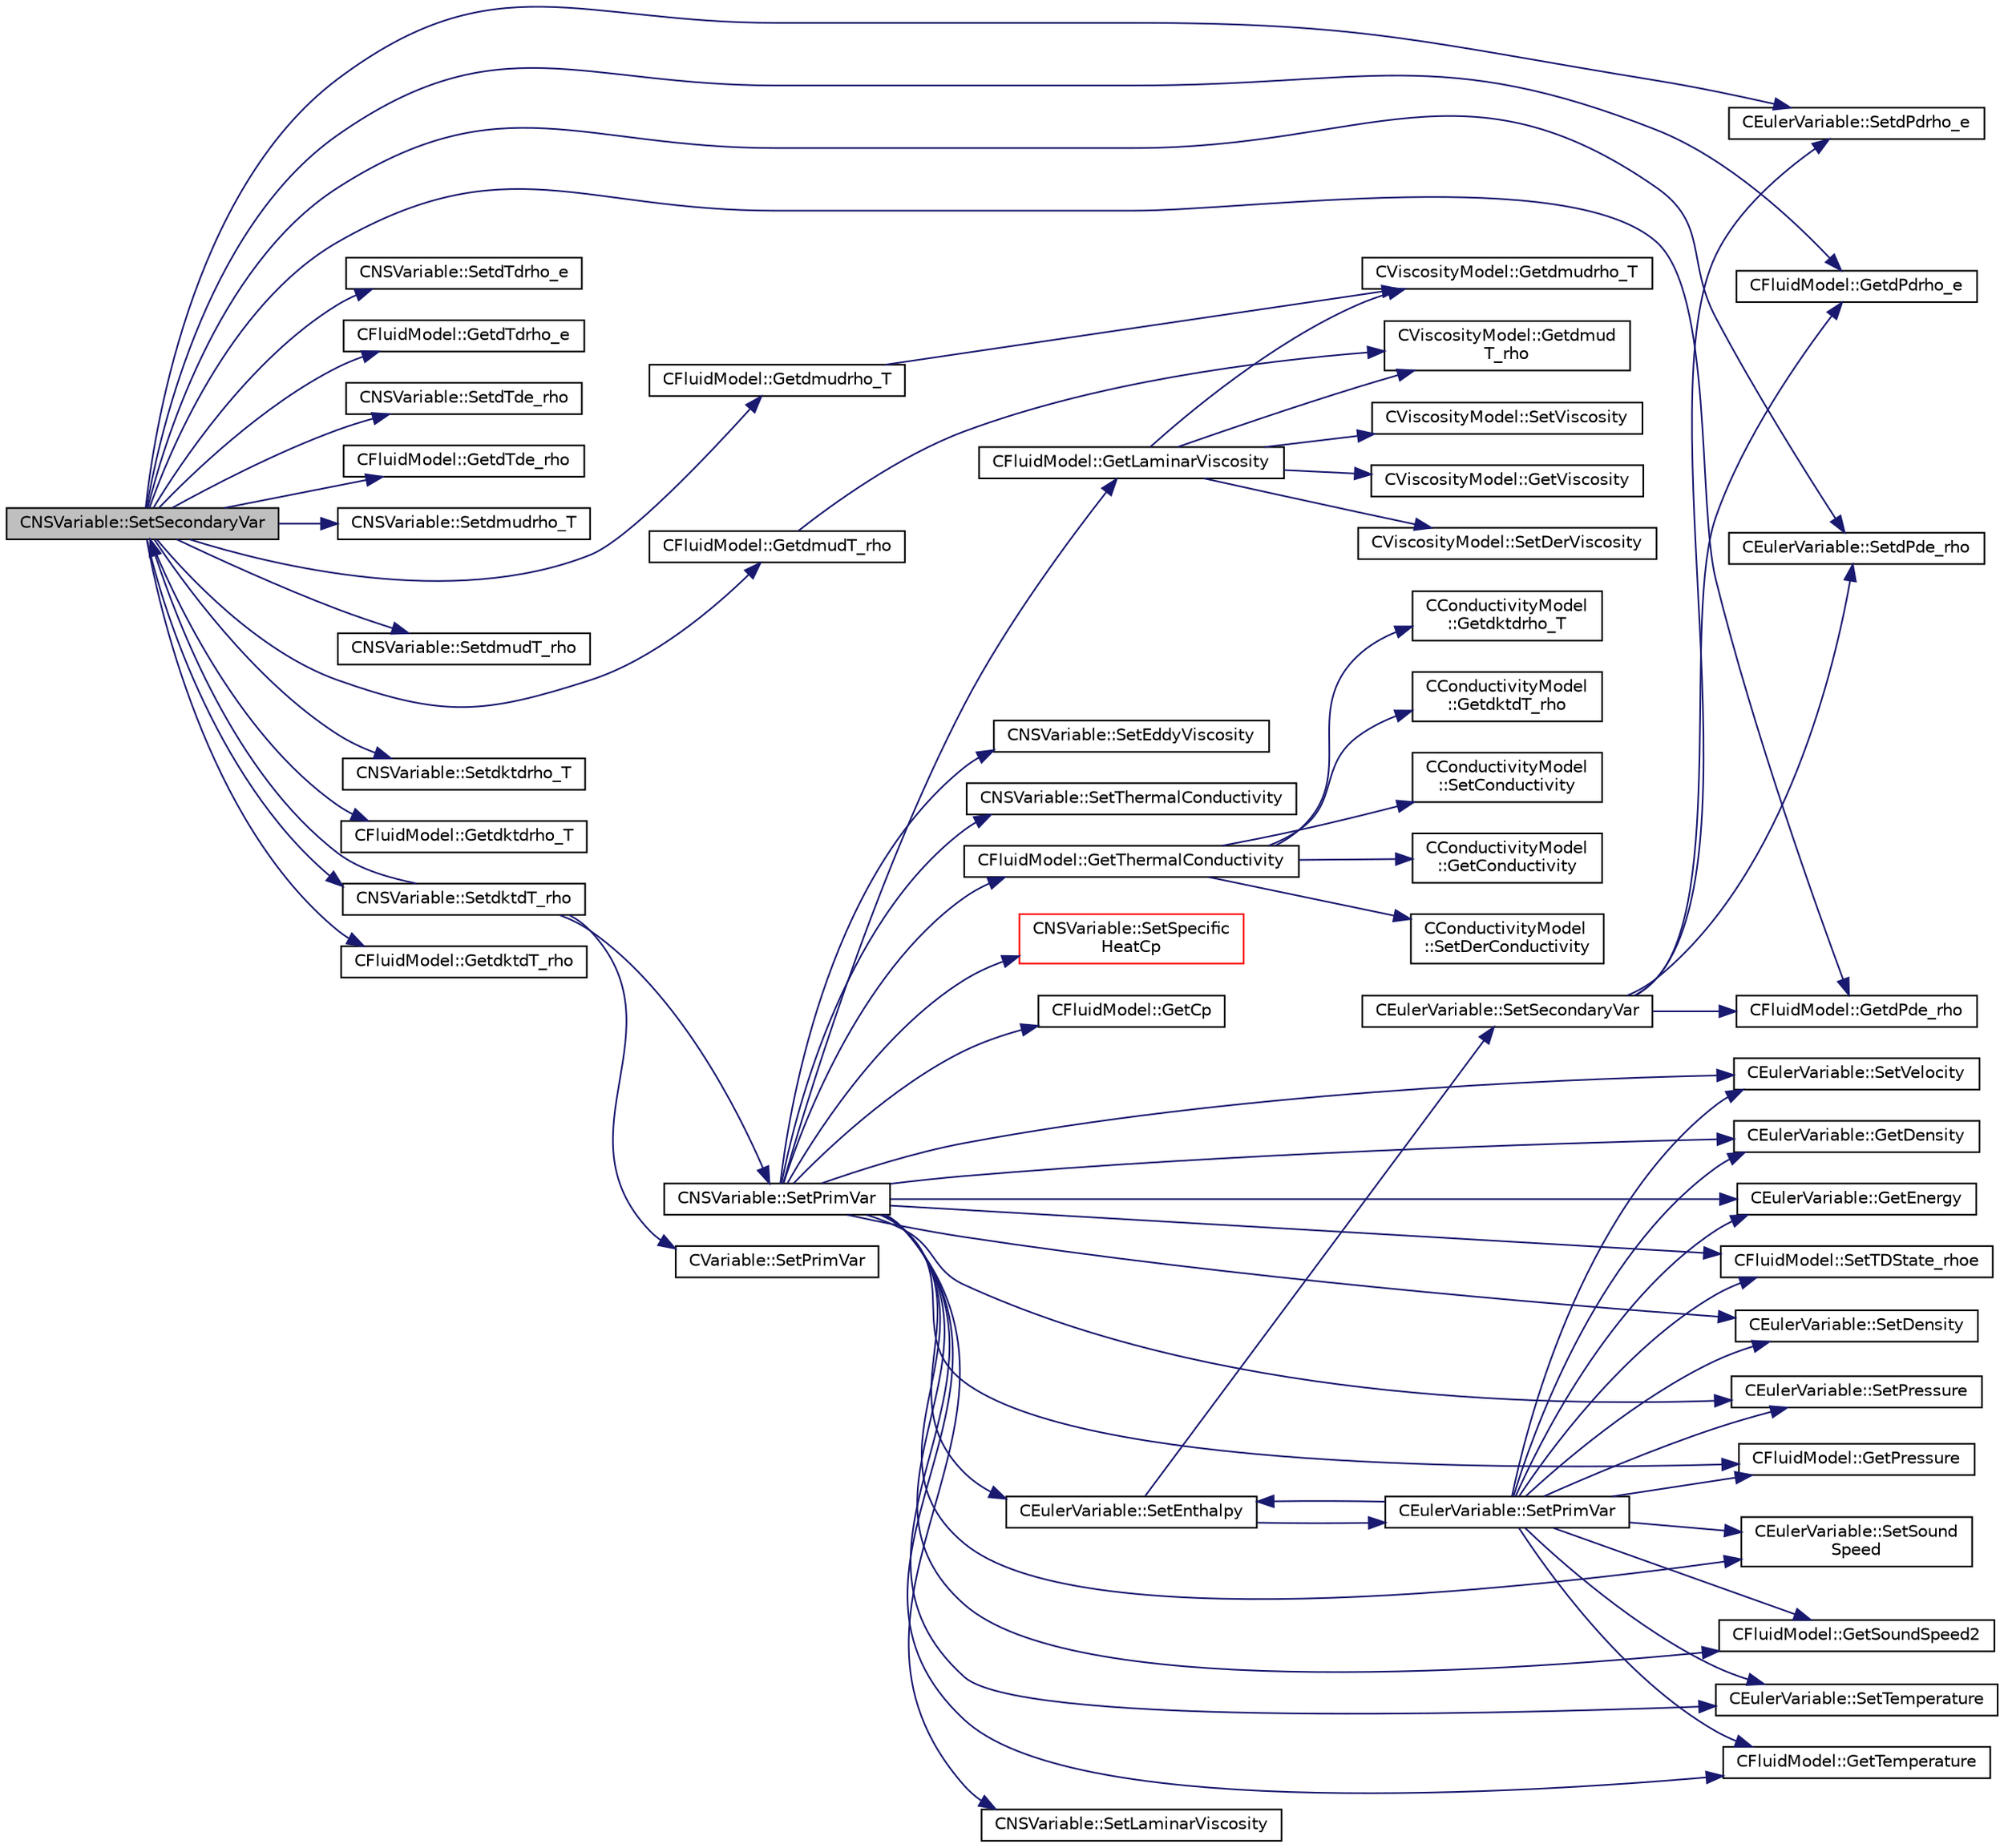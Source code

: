 digraph "CNSVariable::SetSecondaryVar"
{
  edge [fontname="Helvetica",fontsize="10",labelfontname="Helvetica",labelfontsize="10"];
  node [fontname="Helvetica",fontsize="10",shape=record];
  rankdir="LR";
  Node195 [label="CNSVariable::SetSecondaryVar",height=0.2,width=0.4,color="black", fillcolor="grey75", style="filled", fontcolor="black"];
  Node195 -> Node196 [color="midnightblue",fontsize="10",style="solid",fontname="Helvetica"];
  Node196 [label="CEulerVariable::SetdPdrho_e",height=0.2,width=0.4,color="black", fillcolor="white", style="filled",URL="$class_c_euler_variable.html#adb61c56c7cad26a064966300021645d7",tooltip="A virtual member. "];
  Node195 -> Node197 [color="midnightblue",fontsize="10",style="solid",fontname="Helvetica"];
  Node197 [label="CFluidModel::GetdPdrho_e",height=0.2,width=0.4,color="black", fillcolor="white", style="filled",URL="$class_c_fluid_model.html#ad4754fda288f96e22a395b5938a018dc",tooltip="Get fluid pressure partial derivative. "];
  Node195 -> Node198 [color="midnightblue",fontsize="10",style="solid",fontname="Helvetica"];
  Node198 [label="CEulerVariable::SetdPde_rho",height=0.2,width=0.4,color="black", fillcolor="white", style="filled",URL="$class_c_euler_variable.html#a8df6d00795913b8152ffe2c49f902456",tooltip="A virtual member. "];
  Node195 -> Node199 [color="midnightblue",fontsize="10",style="solid",fontname="Helvetica"];
  Node199 [label="CFluidModel::GetdPde_rho",height=0.2,width=0.4,color="black", fillcolor="white", style="filled",URL="$class_c_fluid_model.html#aad64c09dba03173f53b7d3c02f66df05",tooltip="Get fluid pressure partial derivative. "];
  Node195 -> Node200 [color="midnightblue",fontsize="10",style="solid",fontname="Helvetica"];
  Node200 [label="CNSVariable::SetdTdrho_e",height=0.2,width=0.4,color="black", fillcolor="white", style="filled",URL="$class_c_n_s_variable.html#a6a3e8bf8015acc5aee17276b775e7a3b",tooltip="Set the derivative of temperature with respect to density (at constant internal energy). "];
  Node195 -> Node201 [color="midnightblue",fontsize="10",style="solid",fontname="Helvetica"];
  Node201 [label="CFluidModel::GetdTdrho_e",height=0.2,width=0.4,color="black", fillcolor="white", style="filled",URL="$class_c_fluid_model.html#a162156c51181073ce3d6596123474947",tooltip="Get fluid temperature partial derivative. "];
  Node195 -> Node202 [color="midnightblue",fontsize="10",style="solid",fontname="Helvetica"];
  Node202 [label="CNSVariable::SetdTde_rho",height=0.2,width=0.4,color="black", fillcolor="white", style="filled",URL="$class_c_n_s_variable.html#a812070edbc6e46c7e7d87ca50d860fa8",tooltip="Set the derivative of temperature with respect to internal energy (at constant density). "];
  Node195 -> Node203 [color="midnightblue",fontsize="10",style="solid",fontname="Helvetica"];
  Node203 [label="CFluidModel::GetdTde_rho",height=0.2,width=0.4,color="black", fillcolor="white", style="filled",URL="$class_c_fluid_model.html#a2efb2863a2a0305d07479e151c2cda44",tooltip="Get fluid temperature partial derivative. "];
  Node195 -> Node204 [color="midnightblue",fontsize="10",style="solid",fontname="Helvetica"];
  Node204 [label="CNSVariable::Setdmudrho_T",height=0.2,width=0.4,color="black", fillcolor="white", style="filled",URL="$class_c_n_s_variable.html#a06236bec641147363b72294111efe689",tooltip="Set the derivative of laminar viscosity with respect to density (at constant temperature). "];
  Node195 -> Node205 [color="midnightblue",fontsize="10",style="solid",fontname="Helvetica"];
  Node205 [label="CFluidModel::Getdmudrho_T",height=0.2,width=0.4,color="black", fillcolor="white", style="filled",URL="$class_c_fluid_model.html#a5ac056a1f3b0bf198444632853d77c71",tooltip="Get fluid dynamic viscosity partial derivative. "];
  Node205 -> Node206 [color="midnightblue",fontsize="10",style="solid",fontname="Helvetica"];
  Node206 [label="CViscosityModel::Getdmudrho_T",height=0.2,width=0.4,color="black", fillcolor="white", style="filled",URL="$class_c_viscosity_model.html#aeb8f1e75690ad356aa3cef03e63079a5",tooltip="return viscosity partial derivative value. "];
  Node195 -> Node207 [color="midnightblue",fontsize="10",style="solid",fontname="Helvetica"];
  Node207 [label="CNSVariable::SetdmudT_rho",height=0.2,width=0.4,color="black", fillcolor="white", style="filled",URL="$class_c_n_s_variable.html#aadc2f7646fd33ea65e425749cf3b9ba5",tooltip="Set the derivative of laminar viscosity with respect to temperature (at constant density). "];
  Node195 -> Node208 [color="midnightblue",fontsize="10",style="solid",fontname="Helvetica"];
  Node208 [label="CFluidModel::GetdmudT_rho",height=0.2,width=0.4,color="black", fillcolor="white", style="filled",URL="$class_c_fluid_model.html#abe5c1bbc7a5822be2ca700a296a0090a",tooltip="Get fluid dynamic viscosity partial derivative. "];
  Node208 -> Node209 [color="midnightblue",fontsize="10",style="solid",fontname="Helvetica"];
  Node209 [label="CViscosityModel::Getdmud\lT_rho",height=0.2,width=0.4,color="black", fillcolor="white", style="filled",URL="$class_c_viscosity_model.html#a1452210f8279fae334c664ca4a4ae43a",tooltip="return viscosity partial derivative value. "];
  Node195 -> Node210 [color="midnightblue",fontsize="10",style="solid",fontname="Helvetica"];
  Node210 [label="CNSVariable::Setdktdrho_T",height=0.2,width=0.4,color="black", fillcolor="white", style="filled",URL="$class_c_n_s_variable.html#a15eefbcf39f526ee9dd8b32929821829",tooltip="Set the derivative of thermal conductivity with respect to density (at constant temperature). "];
  Node195 -> Node211 [color="midnightblue",fontsize="10",style="solid",fontname="Helvetica"];
  Node211 [label="CFluidModel::Getdktdrho_T",height=0.2,width=0.4,color="black", fillcolor="white", style="filled",URL="$class_c_fluid_model.html#a7e6a7e5ea6d89a691dedbe8ad25e2215",tooltip="Get fluid thermal conductivity partial derivative. "];
  Node195 -> Node212 [color="midnightblue",fontsize="10",style="solid",fontname="Helvetica"];
  Node212 [label="CNSVariable::SetdktdT_rho",height=0.2,width=0.4,color="black", fillcolor="white", style="filled",URL="$class_c_n_s_variable.html#a3d749ea73bdc0f7dd45aa2ed713e768b",tooltip="Set the derivative of thermal conductivity with respect to temperature (at constant density)..."];
  Node212 -> Node213 [color="midnightblue",fontsize="10",style="solid",fontname="Helvetica"];
  Node213 [label="CNSVariable::SetPrimVar",height=0.2,width=0.4,color="black", fillcolor="white", style="filled",URL="$class_c_n_s_variable.html#a0db8c1ede5090174259a69548d20c9fe",tooltip="Set all the primitive variables for compressible flows. "];
  Node213 -> Node214 [color="midnightblue",fontsize="10",style="solid",fontname="Helvetica"];
  Node214 [label="CEulerVariable::SetVelocity",height=0.2,width=0.4,color="black", fillcolor="white", style="filled",URL="$class_c_euler_variable.html#a664c1a6685b067d3df3af00b88282d66",tooltip="Set the velocity vector from the solution. "];
  Node213 -> Node215 [color="midnightblue",fontsize="10",style="solid",fontname="Helvetica"];
  Node215 [label="CEulerVariable::GetDensity",height=0.2,width=0.4,color="black", fillcolor="white", style="filled",URL="$class_c_euler_variable.html#ab8ef32400854040ecb883825f907bed3",tooltip="Get the density of the flow. "];
  Node213 -> Node216 [color="midnightblue",fontsize="10",style="solid",fontname="Helvetica"];
  Node216 [label="CEulerVariable::GetEnergy",height=0.2,width=0.4,color="black", fillcolor="white", style="filled",URL="$class_c_euler_variable.html#afe285abdcb5077b50d80c03096566e2c",tooltip="Get the energy of the flow. "];
  Node213 -> Node217 [color="midnightblue",fontsize="10",style="solid",fontname="Helvetica"];
  Node217 [label="CFluidModel::SetTDState_rhoe",height=0.2,width=0.4,color="black", fillcolor="white", style="filled",URL="$class_c_fluid_model.html#a90fdefd3a55d97d55d5211988c9a7ab1",tooltip="virtual member that would be different for each gas model implemented "];
  Node213 -> Node218 [color="midnightblue",fontsize="10",style="solid",fontname="Helvetica"];
  Node218 [label="CEulerVariable::SetDensity",height=0.2,width=0.4,color="black", fillcolor="white", style="filled",URL="$class_c_euler_variable.html#a21145ed1dfb7720dbc78937ca705db8e",tooltip="Set the value of the density for the incompressible flows. "];
  Node213 -> Node219 [color="midnightblue",fontsize="10",style="solid",fontname="Helvetica"];
  Node219 [label="CEulerVariable::SetPressure",height=0.2,width=0.4,color="black", fillcolor="white", style="filled",URL="$class_c_euler_variable.html#a6f087f26ae7d37bbbfc29c975cdddf59",tooltip="Set the value of the pressure. "];
  Node213 -> Node220 [color="midnightblue",fontsize="10",style="solid",fontname="Helvetica"];
  Node220 [label="CFluidModel::GetPressure",height=0.2,width=0.4,color="black", fillcolor="white", style="filled",URL="$class_c_fluid_model.html#a169d9e9a0c7f8b5d35642940c62c4ecb",tooltip="Get fluid pressure. "];
  Node213 -> Node221 [color="midnightblue",fontsize="10",style="solid",fontname="Helvetica"];
  Node221 [label="CEulerVariable::SetSound\lSpeed",height=0.2,width=0.4,color="black", fillcolor="white", style="filled",URL="$class_c_euler_variable.html#ace248119508c708304bae6b3532172bf",tooltip="Set the value of the speed of the sound. "];
  Node213 -> Node222 [color="midnightblue",fontsize="10",style="solid",fontname="Helvetica"];
  Node222 [label="CFluidModel::GetSoundSpeed2",height=0.2,width=0.4,color="black", fillcolor="white", style="filled",URL="$class_c_fluid_model.html#a8c0910de10905f2ddcf02f1a9bb7ff61",tooltip="Get fluid speed of sound squared. "];
  Node213 -> Node223 [color="midnightblue",fontsize="10",style="solid",fontname="Helvetica"];
  Node223 [label="CEulerVariable::SetTemperature",height=0.2,width=0.4,color="black", fillcolor="white", style="filled",URL="$class_c_euler_variable.html#a2c4edfb4b571cdfbe7e3f815e217deef",tooltip="Set the value of the temperature. "];
  Node213 -> Node224 [color="midnightblue",fontsize="10",style="solid",fontname="Helvetica"];
  Node224 [label="CFluidModel::GetTemperature",height=0.2,width=0.4,color="black", fillcolor="white", style="filled",URL="$class_c_fluid_model.html#aeba3f29d27211ff50acad59477105969",tooltip="Get fluid temperature. "];
  Node213 -> Node225 [color="midnightblue",fontsize="10",style="solid",fontname="Helvetica"];
  Node225 [label="CEulerVariable::SetEnthalpy",height=0.2,width=0.4,color="black", fillcolor="white", style="filled",URL="$class_c_euler_variable.html#ae090e3adc40d949b8dca77043daccddd",tooltip="Set the value of the enthalpy. "];
  Node225 -> Node226 [color="midnightblue",fontsize="10",style="solid",fontname="Helvetica"];
  Node226 [label="CEulerVariable::SetPrimVar",height=0.2,width=0.4,color="black", fillcolor="white", style="filled",URL="$class_c_euler_variable.html#a674dd196e3eed72a762eedec72b534fc",tooltip="Set all the primitive variables for compressible flows. "];
  Node226 -> Node214 [color="midnightblue",fontsize="10",style="solid",fontname="Helvetica"];
  Node226 -> Node215 [color="midnightblue",fontsize="10",style="solid",fontname="Helvetica"];
  Node226 -> Node216 [color="midnightblue",fontsize="10",style="solid",fontname="Helvetica"];
  Node226 -> Node217 [color="midnightblue",fontsize="10",style="solid",fontname="Helvetica"];
  Node226 -> Node218 [color="midnightblue",fontsize="10",style="solid",fontname="Helvetica"];
  Node226 -> Node219 [color="midnightblue",fontsize="10",style="solid",fontname="Helvetica"];
  Node226 -> Node220 [color="midnightblue",fontsize="10",style="solid",fontname="Helvetica"];
  Node226 -> Node221 [color="midnightblue",fontsize="10",style="solid",fontname="Helvetica"];
  Node226 -> Node222 [color="midnightblue",fontsize="10",style="solid",fontname="Helvetica"];
  Node226 -> Node223 [color="midnightblue",fontsize="10",style="solid",fontname="Helvetica"];
  Node226 -> Node224 [color="midnightblue",fontsize="10",style="solid",fontname="Helvetica"];
  Node226 -> Node225 [color="midnightblue",fontsize="10",style="solid",fontname="Helvetica"];
  Node225 -> Node227 [color="midnightblue",fontsize="10",style="solid",fontname="Helvetica"];
  Node227 [label="CEulerVariable::SetSecondaryVar",height=0.2,width=0.4,color="black", fillcolor="white", style="filled",URL="$class_c_euler_variable.html#a006e3b1ff2c9bc458c975663b0d84ae7",tooltip="A virtual member. "];
  Node227 -> Node196 [color="midnightblue",fontsize="10",style="solid",fontname="Helvetica"];
  Node227 -> Node197 [color="midnightblue",fontsize="10",style="solid",fontname="Helvetica"];
  Node227 -> Node198 [color="midnightblue",fontsize="10",style="solid",fontname="Helvetica"];
  Node227 -> Node199 [color="midnightblue",fontsize="10",style="solid",fontname="Helvetica"];
  Node213 -> Node228 [color="midnightblue",fontsize="10",style="solid",fontname="Helvetica"];
  Node228 [label="CNSVariable::SetLaminarViscosity",height=0.2,width=0.4,color="black", fillcolor="white", style="filled",URL="$class_c_n_s_variable.html#a2c8d7819438dc375f919ada6d2126b79",tooltip="Set the laminar viscosity. "];
  Node213 -> Node229 [color="midnightblue",fontsize="10",style="solid",fontname="Helvetica"];
  Node229 [label="CFluidModel::GetLaminarViscosity",height=0.2,width=0.4,color="black", fillcolor="white", style="filled",URL="$class_c_fluid_model.html#aacc86b5eb9d89d858870caf49c63eed8",tooltip="Get fluid dynamic viscosity. "];
  Node229 -> Node230 [color="midnightblue",fontsize="10",style="solid",fontname="Helvetica"];
  Node230 [label="CViscosityModel::SetViscosity",height=0.2,width=0.4,color="black", fillcolor="white", style="filled",URL="$class_c_viscosity_model.html#af665c498219e0954aba6a62000be2d92",tooltip="Set Viscosity. "];
  Node229 -> Node231 [color="midnightblue",fontsize="10",style="solid",fontname="Helvetica"];
  Node231 [label="CViscosityModel::GetViscosity",height=0.2,width=0.4,color="black", fillcolor="white", style="filled",URL="$class_c_viscosity_model.html#abd109aeaf6af06115166fe4fe46f733c",tooltip="return viscosity value. "];
  Node229 -> Node232 [color="midnightblue",fontsize="10",style="solid",fontname="Helvetica"];
  Node232 [label="CViscosityModel::SetDerViscosity",height=0.2,width=0.4,color="black", fillcolor="white", style="filled",URL="$class_c_viscosity_model.html#a404a4a2a95dbe269ca84b9df7dbaad35",tooltip="Set Viscosity Derivatives. "];
  Node229 -> Node206 [color="midnightblue",fontsize="10",style="solid",fontname="Helvetica"];
  Node229 -> Node209 [color="midnightblue",fontsize="10",style="solid",fontname="Helvetica"];
  Node213 -> Node233 [color="midnightblue",fontsize="10",style="solid",fontname="Helvetica"];
  Node233 [label="CNSVariable::SetEddyViscosity",height=0.2,width=0.4,color="black", fillcolor="white", style="filled",URL="$class_c_n_s_variable.html#a0eb773011f19e8a2a661a48ea23d23b1"];
  Node213 -> Node234 [color="midnightblue",fontsize="10",style="solid",fontname="Helvetica"];
  Node234 [label="CNSVariable::SetThermalConductivity",height=0.2,width=0.4,color="black", fillcolor="white", style="filled",URL="$class_c_n_s_variable.html#ac1bd1baf837da7e794531a92f9742f3c",tooltip="Set the laminar viscosity. "];
  Node213 -> Node235 [color="midnightblue",fontsize="10",style="solid",fontname="Helvetica"];
  Node235 [label="CFluidModel::GetThermalConductivity",height=0.2,width=0.4,color="black", fillcolor="white", style="filled",URL="$class_c_fluid_model.html#a1b4858b3dc8a65fa2e8c868689191e56",tooltip="Get fluid thermal conductivity. "];
  Node235 -> Node236 [color="midnightblue",fontsize="10",style="solid",fontname="Helvetica"];
  Node236 [label="CConductivityModel\l::SetConductivity",height=0.2,width=0.4,color="black", fillcolor="white", style="filled",URL="$class_c_conductivity_model.html#a58cb994cf13e8357da2a15eda1556e16",tooltip="Set Thermal conductivity. "];
  Node235 -> Node237 [color="midnightblue",fontsize="10",style="solid",fontname="Helvetica"];
  Node237 [label="CConductivityModel\l::GetConductivity",height=0.2,width=0.4,color="black", fillcolor="white", style="filled",URL="$class_c_conductivity_model.html#a3c663a2108a65b2b492b3be55e49780a",tooltip="return viscosity value. "];
  Node235 -> Node238 [color="midnightblue",fontsize="10",style="solid",fontname="Helvetica"];
  Node238 [label="CConductivityModel\l::SetDerConductivity",height=0.2,width=0.4,color="black", fillcolor="white", style="filled",URL="$class_c_conductivity_model.html#a6b91a51f4f12f6dc2d0cd406f436ea75",tooltip="Set Thermal conductivity derivatives. "];
  Node235 -> Node239 [color="midnightblue",fontsize="10",style="solid",fontname="Helvetica"];
  Node239 [label="CConductivityModel\l::Getdktdrho_T",height=0.2,width=0.4,color="black", fillcolor="white", style="filled",URL="$class_c_conductivity_model.html#a2efda2dbfd949aa7e95a79615534b64a",tooltip="return viscosity partial derivative value. "];
  Node235 -> Node240 [color="midnightblue",fontsize="10",style="solid",fontname="Helvetica"];
  Node240 [label="CConductivityModel\l::GetdktdT_rho",height=0.2,width=0.4,color="black", fillcolor="white", style="filled",URL="$class_c_conductivity_model.html#adb5148c59f247f56818036047ff832fc",tooltip="return viscosity partial derivative value. "];
  Node213 -> Node241 [color="midnightblue",fontsize="10",style="solid",fontname="Helvetica"];
  Node241 [label="CNSVariable::SetSpecific\lHeatCp",height=0.2,width=0.4,color="red", fillcolor="white", style="filled",URL="$class_c_n_s_variable.html#aa31bcfca7ace11bb4ea3e4f098554bad",tooltip="Set the specific heat Cp. "];
  Node213 -> Node247 [color="midnightblue",fontsize="10",style="solid",fontname="Helvetica"];
  Node247 [label="CFluidModel::GetCp",height=0.2,width=0.4,color="black", fillcolor="white", style="filled",URL="$class_c_fluid_model.html#a08839ef1b9a2cda28b4d27b53bd408f7",tooltip="Get fluid specific heat at constant pressure. "];
  Node212 -> Node248 [color="midnightblue",fontsize="10",style="solid",fontname="Helvetica"];
  Node248 [label="CVariable::SetPrimVar",height=0.2,width=0.4,color="black", fillcolor="white", style="filled",URL="$class_c_variable.html#a25b05c3d49acedacf58fb8ee544f66d7",tooltip="A virtual member. "];
  Node212 -> Node195 [color="midnightblue",fontsize="10",style="solid",fontname="Helvetica"];
  Node195 -> Node249 [color="midnightblue",fontsize="10",style="solid",fontname="Helvetica"];
  Node249 [label="CFluidModel::GetdktdT_rho",height=0.2,width=0.4,color="black", fillcolor="white", style="filled",URL="$class_c_fluid_model.html#a9e96fe83f16d456f2e08462c4d9d45d5",tooltip="Get fluid thermal conductivity partial derivative. "];
}
